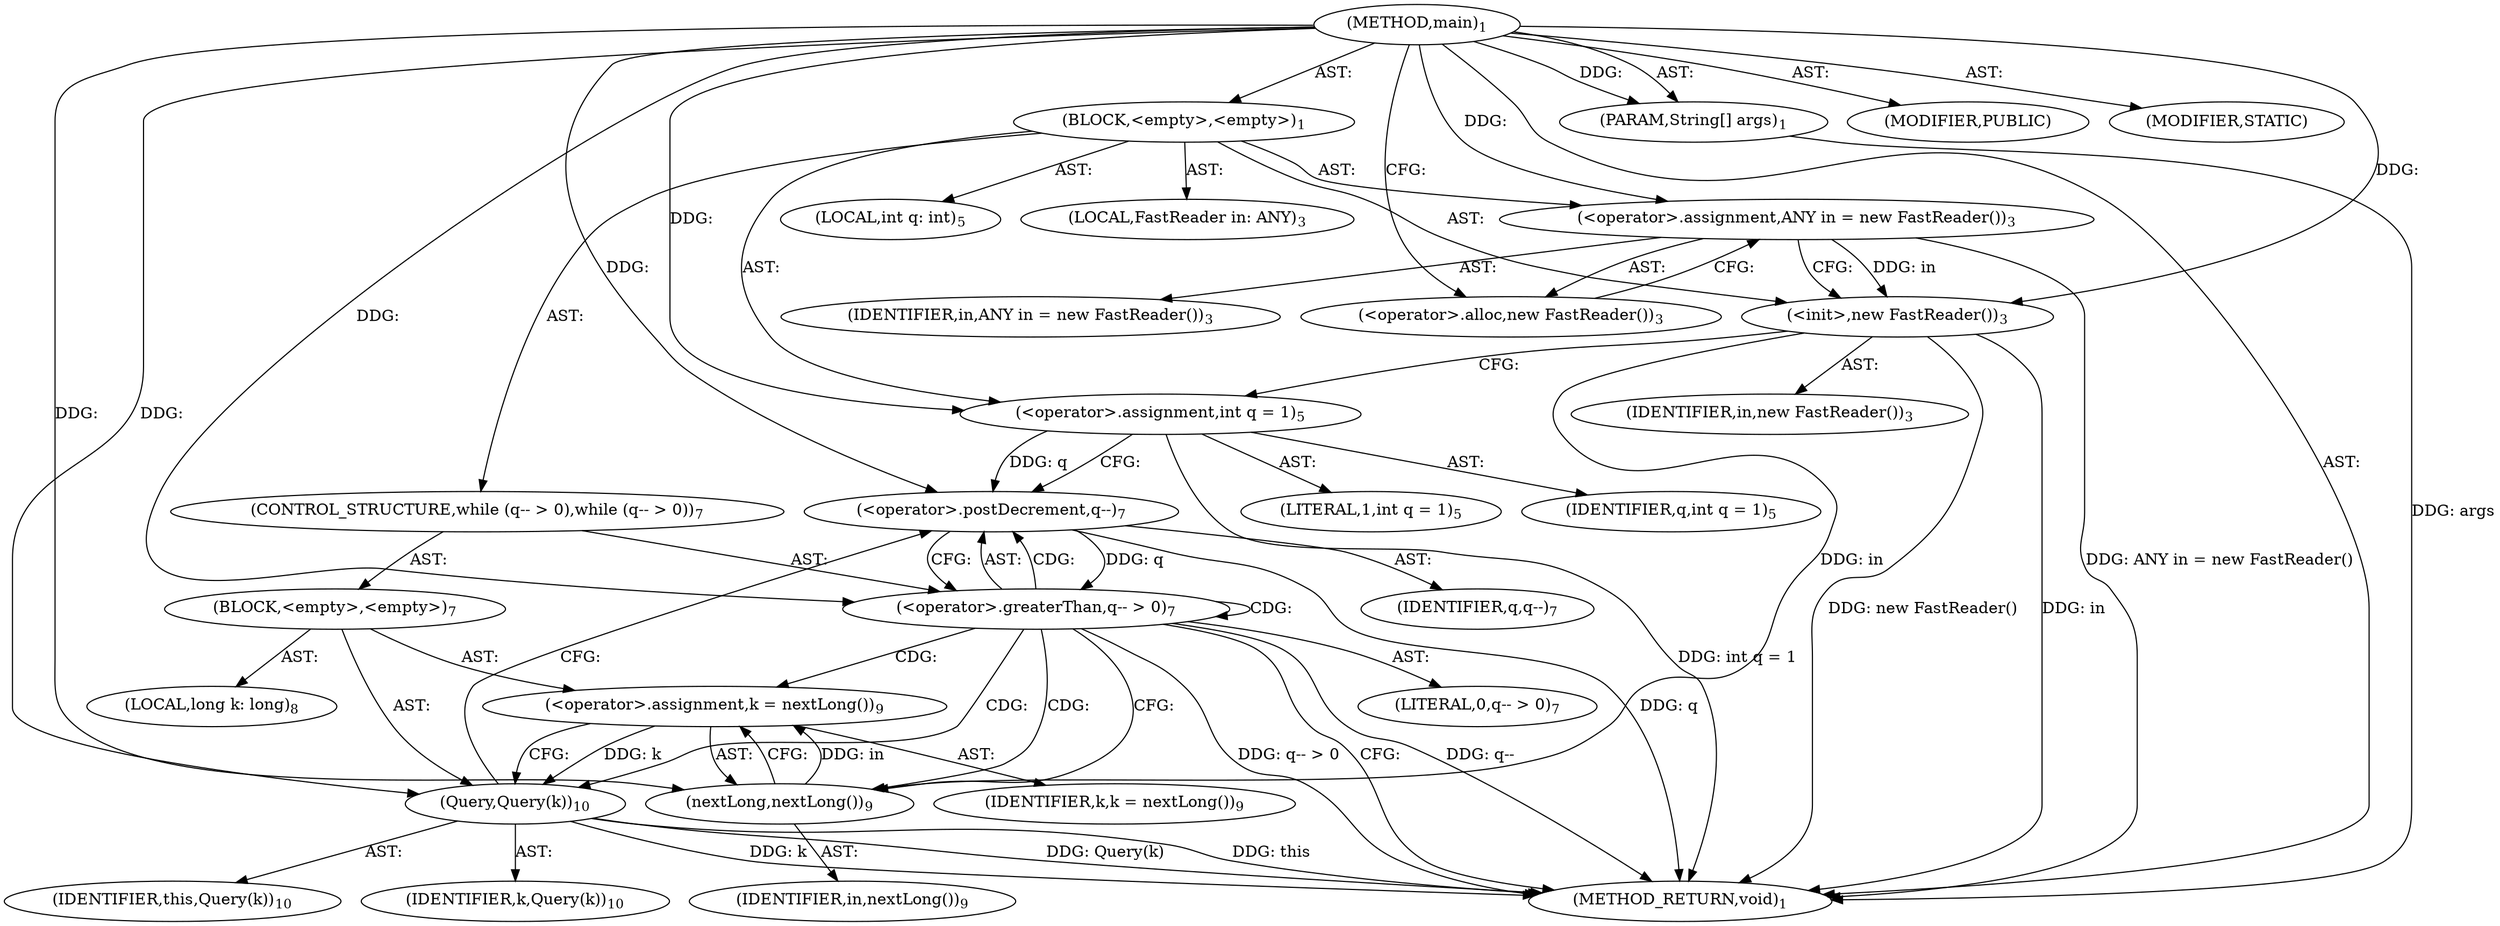 digraph "main" {  
"19" [label = <(METHOD,main)<SUB>1</SUB>> ]
"20" [label = <(PARAM,String[] args)<SUB>1</SUB>> ]
"21" [label = <(BLOCK,&lt;empty&gt;,&lt;empty&gt;)<SUB>1</SUB>> ]
"4" [label = <(LOCAL,FastReader in: ANY)<SUB>3</SUB>> ]
"22" [label = <(&lt;operator&gt;.assignment,ANY in = new FastReader())<SUB>3</SUB>> ]
"23" [label = <(IDENTIFIER,in,ANY in = new FastReader())<SUB>3</SUB>> ]
"24" [label = <(&lt;operator&gt;.alloc,new FastReader())<SUB>3</SUB>> ]
"25" [label = <(&lt;init&gt;,new FastReader())<SUB>3</SUB>> ]
"3" [label = <(IDENTIFIER,in,new FastReader())<SUB>3</SUB>> ]
"26" [label = <(LOCAL,int q: int)<SUB>5</SUB>> ]
"27" [label = <(&lt;operator&gt;.assignment,int q = 1)<SUB>5</SUB>> ]
"28" [label = <(IDENTIFIER,q,int q = 1)<SUB>5</SUB>> ]
"29" [label = <(LITERAL,1,int q = 1)<SUB>5</SUB>> ]
"30" [label = <(CONTROL_STRUCTURE,while (q-- &gt; 0),while (q-- &gt; 0))<SUB>7</SUB>> ]
"31" [label = <(&lt;operator&gt;.greaterThan,q-- &gt; 0)<SUB>7</SUB>> ]
"32" [label = <(&lt;operator&gt;.postDecrement,q--)<SUB>7</SUB>> ]
"33" [label = <(IDENTIFIER,q,q--)<SUB>7</SUB>> ]
"34" [label = <(LITERAL,0,q-- &gt; 0)<SUB>7</SUB>> ]
"35" [label = <(BLOCK,&lt;empty&gt;,&lt;empty&gt;)<SUB>7</SUB>> ]
"36" [label = <(LOCAL,long k: long)<SUB>8</SUB>> ]
"37" [label = <(&lt;operator&gt;.assignment,k = nextLong())<SUB>9</SUB>> ]
"38" [label = <(IDENTIFIER,k,k = nextLong())<SUB>9</SUB>> ]
"39" [label = <(nextLong,nextLong())<SUB>9</SUB>> ]
"40" [label = <(IDENTIFIER,in,nextLong())<SUB>9</SUB>> ]
"41" [label = <(Query,Query(k))<SUB>10</SUB>> ]
"42" [label = <(IDENTIFIER,this,Query(k))<SUB>10</SUB>> ]
"43" [label = <(IDENTIFIER,k,Query(k))<SUB>10</SUB>> ]
"44" [label = <(MODIFIER,PUBLIC)> ]
"45" [label = <(MODIFIER,STATIC)> ]
"46" [label = <(METHOD_RETURN,void)<SUB>1</SUB>> ]
  "19" -> "20"  [ label = "AST: "] 
  "19" -> "21"  [ label = "AST: "] 
  "19" -> "44"  [ label = "AST: "] 
  "19" -> "45"  [ label = "AST: "] 
  "19" -> "46"  [ label = "AST: "] 
  "21" -> "4"  [ label = "AST: "] 
  "21" -> "22"  [ label = "AST: "] 
  "21" -> "25"  [ label = "AST: "] 
  "21" -> "26"  [ label = "AST: "] 
  "21" -> "27"  [ label = "AST: "] 
  "21" -> "30"  [ label = "AST: "] 
  "22" -> "23"  [ label = "AST: "] 
  "22" -> "24"  [ label = "AST: "] 
  "25" -> "3"  [ label = "AST: "] 
  "27" -> "28"  [ label = "AST: "] 
  "27" -> "29"  [ label = "AST: "] 
  "30" -> "31"  [ label = "AST: "] 
  "30" -> "35"  [ label = "AST: "] 
  "31" -> "32"  [ label = "AST: "] 
  "31" -> "34"  [ label = "AST: "] 
  "32" -> "33"  [ label = "AST: "] 
  "35" -> "36"  [ label = "AST: "] 
  "35" -> "37"  [ label = "AST: "] 
  "35" -> "41"  [ label = "AST: "] 
  "37" -> "38"  [ label = "AST: "] 
  "37" -> "39"  [ label = "AST: "] 
  "39" -> "40"  [ label = "AST: "] 
  "41" -> "42"  [ label = "AST: "] 
  "41" -> "43"  [ label = "AST: "] 
  "22" -> "25"  [ label = "CFG: "] 
  "25" -> "27"  [ label = "CFG: "] 
  "27" -> "32"  [ label = "CFG: "] 
  "24" -> "22"  [ label = "CFG: "] 
  "31" -> "46"  [ label = "CFG: "] 
  "31" -> "39"  [ label = "CFG: "] 
  "32" -> "31"  [ label = "CFG: "] 
  "37" -> "41"  [ label = "CFG: "] 
  "41" -> "32"  [ label = "CFG: "] 
  "39" -> "37"  [ label = "CFG: "] 
  "19" -> "24"  [ label = "CFG: "] 
  "20" -> "46"  [ label = "DDG: args"] 
  "22" -> "46"  [ label = "DDG: ANY in = new FastReader()"] 
  "25" -> "46"  [ label = "DDG: in"] 
  "25" -> "46"  [ label = "DDG: new FastReader()"] 
  "27" -> "46"  [ label = "DDG: int q = 1"] 
  "32" -> "46"  [ label = "DDG: q"] 
  "31" -> "46"  [ label = "DDG: q--"] 
  "31" -> "46"  [ label = "DDG: q-- &gt; 0"] 
  "41" -> "46"  [ label = "DDG: k"] 
  "41" -> "46"  [ label = "DDG: Query(k)"] 
  "41" -> "46"  [ label = "DDG: this"] 
  "19" -> "20"  [ label = "DDG: "] 
  "19" -> "22"  [ label = "DDG: "] 
  "19" -> "27"  [ label = "DDG: "] 
  "22" -> "25"  [ label = "DDG: in"] 
  "19" -> "25"  [ label = "DDG: "] 
  "32" -> "31"  [ label = "DDG: q"] 
  "19" -> "31"  [ label = "DDG: "] 
  "39" -> "37"  [ label = "DDG: in"] 
  "27" -> "32"  [ label = "DDG: q"] 
  "19" -> "32"  [ label = "DDG: "] 
  "19" -> "41"  [ label = "DDG: "] 
  "37" -> "41"  [ label = "DDG: k"] 
  "25" -> "39"  [ label = "DDG: in"] 
  "19" -> "39"  [ label = "DDG: "] 
  "31" -> "32"  [ label = "CDG: "] 
  "31" -> "41"  [ label = "CDG: "] 
  "31" -> "37"  [ label = "CDG: "] 
  "31" -> "39"  [ label = "CDG: "] 
  "31" -> "31"  [ label = "CDG: "] 
}
